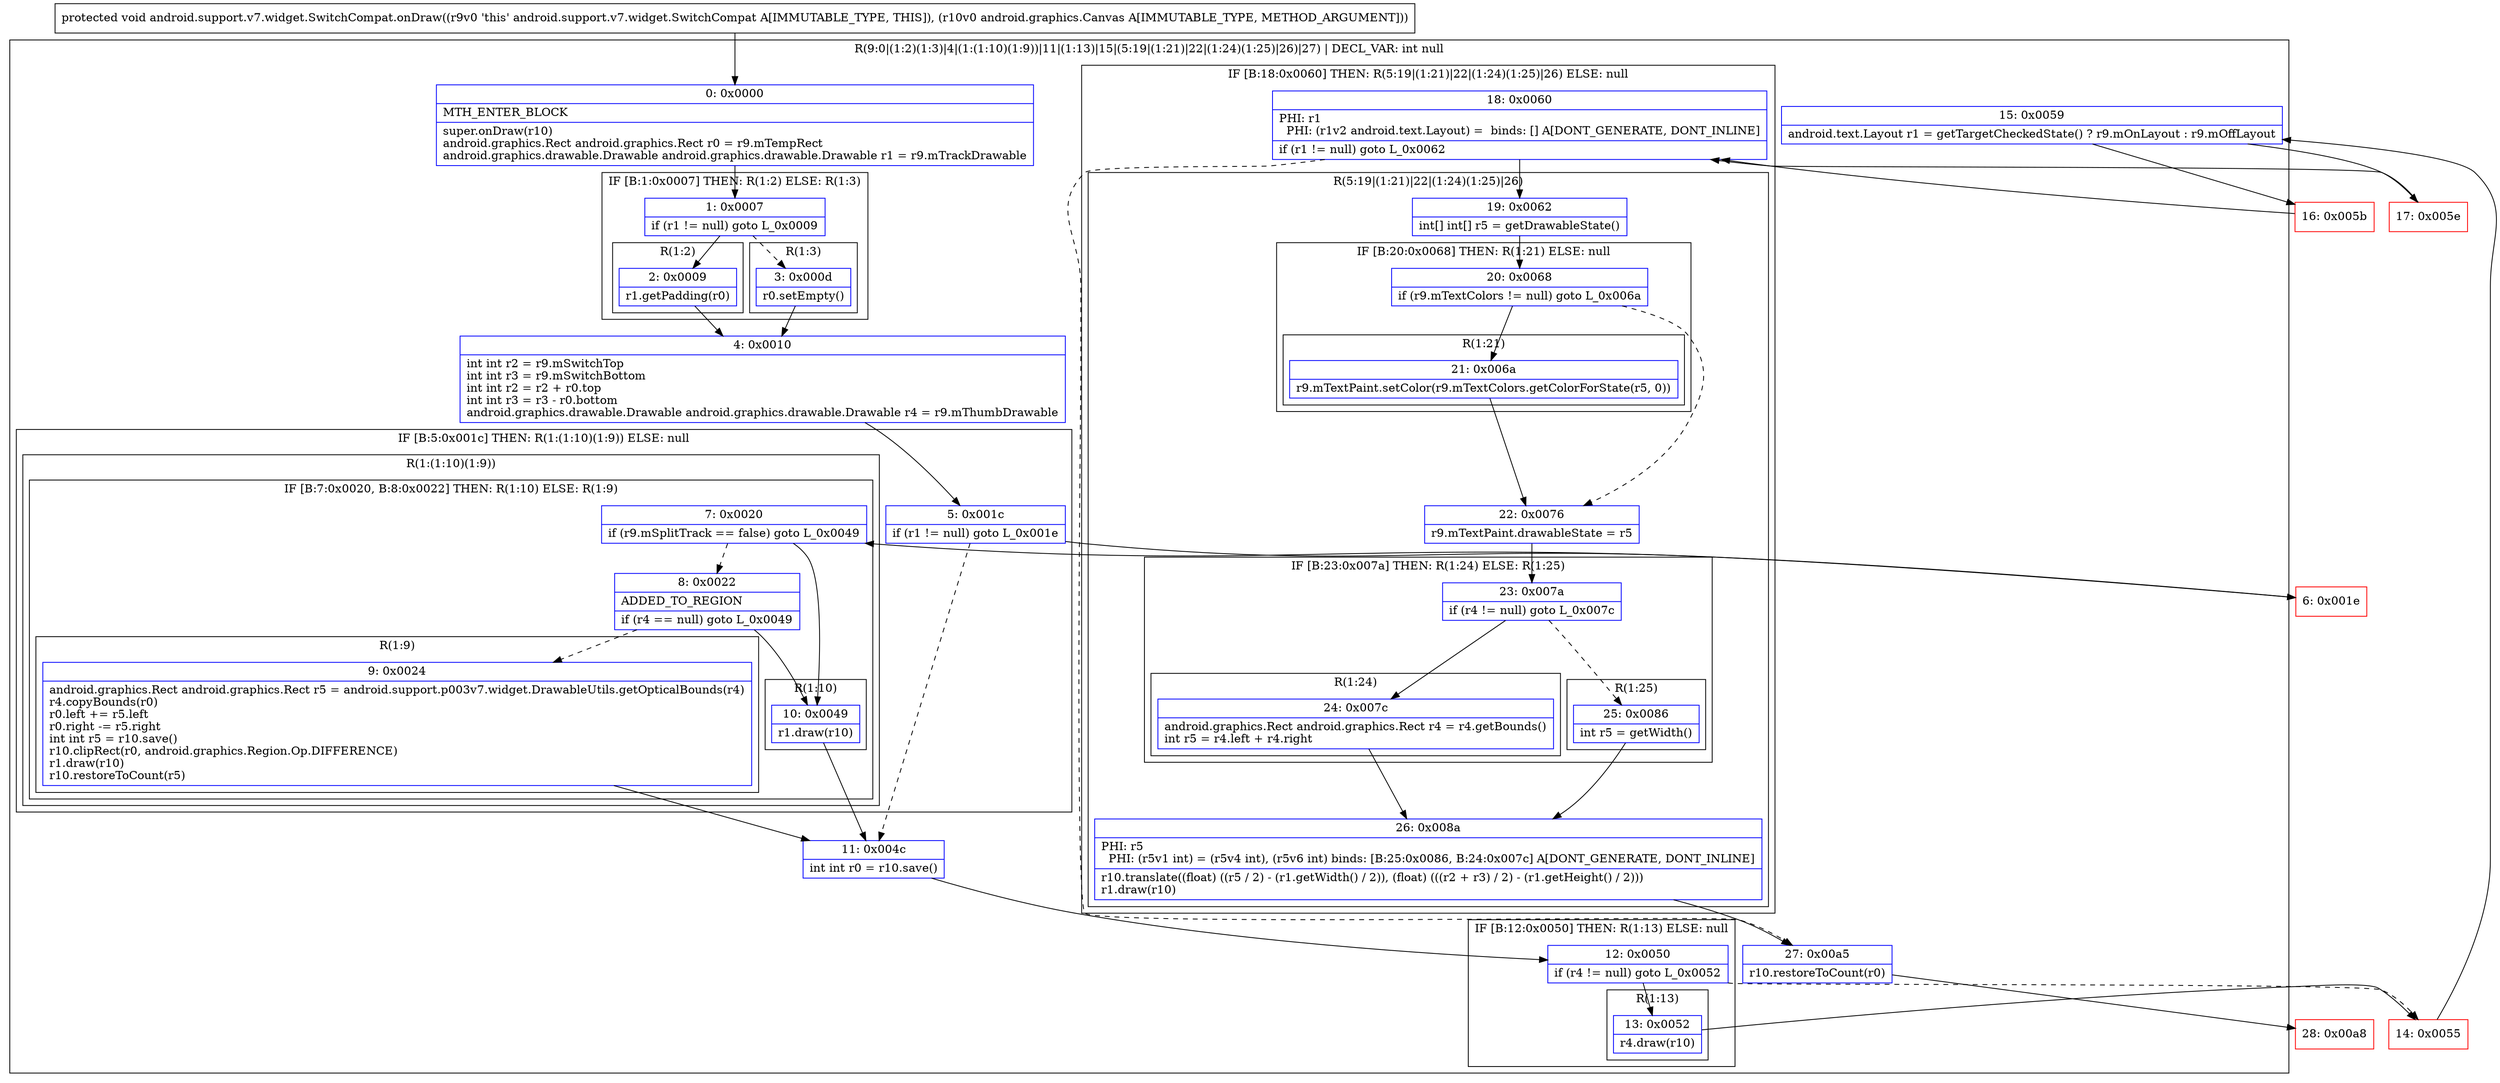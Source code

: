 digraph "CFG forandroid.support.v7.widget.SwitchCompat.onDraw(Landroid\/graphics\/Canvas;)V" {
subgraph cluster_Region_2145831355 {
label = "R(9:0|(1:2)(1:3)|4|(1:(1:10)(1:9))|11|(1:13)|15|(5:19|(1:21)|22|(1:24)(1:25)|26)|27) | DECL_VAR: int null\l";
node [shape=record,color=blue];
Node_0 [shape=record,label="{0\:\ 0x0000|MTH_ENTER_BLOCK\l|super.onDraw(r10)\landroid.graphics.Rect android.graphics.Rect r0 = r9.mTempRect\landroid.graphics.drawable.Drawable android.graphics.drawable.Drawable r1 = r9.mTrackDrawable\l}"];
subgraph cluster_IfRegion_195064485 {
label = "IF [B:1:0x0007] THEN: R(1:2) ELSE: R(1:3)";
node [shape=record,color=blue];
Node_1 [shape=record,label="{1\:\ 0x0007|if (r1 != null) goto L_0x0009\l}"];
subgraph cluster_Region_118418664 {
label = "R(1:2)";
node [shape=record,color=blue];
Node_2 [shape=record,label="{2\:\ 0x0009|r1.getPadding(r0)\l}"];
}
subgraph cluster_Region_1015083792 {
label = "R(1:3)";
node [shape=record,color=blue];
Node_3 [shape=record,label="{3\:\ 0x000d|r0.setEmpty()\l}"];
}
}
Node_4 [shape=record,label="{4\:\ 0x0010|int int r2 = r9.mSwitchTop\lint int r3 = r9.mSwitchBottom\lint int r2 = r2 + r0.top\lint int r3 = r3 \- r0.bottom\landroid.graphics.drawable.Drawable android.graphics.drawable.Drawable r4 = r9.mThumbDrawable\l}"];
subgraph cluster_IfRegion_2075768469 {
label = "IF [B:5:0x001c] THEN: R(1:(1:10)(1:9)) ELSE: null";
node [shape=record,color=blue];
Node_5 [shape=record,label="{5\:\ 0x001c|if (r1 != null) goto L_0x001e\l}"];
subgraph cluster_Region_1486620475 {
label = "R(1:(1:10)(1:9))";
node [shape=record,color=blue];
subgraph cluster_IfRegion_481496899 {
label = "IF [B:7:0x0020, B:8:0x0022] THEN: R(1:10) ELSE: R(1:9)";
node [shape=record,color=blue];
Node_7 [shape=record,label="{7\:\ 0x0020|if (r9.mSplitTrack == false) goto L_0x0049\l}"];
Node_8 [shape=record,label="{8\:\ 0x0022|ADDED_TO_REGION\l|if (r4 == null) goto L_0x0049\l}"];
subgraph cluster_Region_1083888257 {
label = "R(1:10)";
node [shape=record,color=blue];
Node_10 [shape=record,label="{10\:\ 0x0049|r1.draw(r10)\l}"];
}
subgraph cluster_Region_1111670855 {
label = "R(1:9)";
node [shape=record,color=blue];
Node_9 [shape=record,label="{9\:\ 0x0024|android.graphics.Rect android.graphics.Rect r5 = android.support.p003v7.widget.DrawableUtils.getOpticalBounds(r4)\lr4.copyBounds(r0)\lr0.left += r5.left\lr0.right \-= r5.right\lint int r5 = r10.save()\lr10.clipRect(r0, android.graphics.Region.Op.DIFFERENCE)\lr1.draw(r10)\lr10.restoreToCount(r5)\l}"];
}
}
}
}
Node_11 [shape=record,label="{11\:\ 0x004c|int int r0 = r10.save()\l}"];
subgraph cluster_IfRegion_705175390 {
label = "IF [B:12:0x0050] THEN: R(1:13) ELSE: null";
node [shape=record,color=blue];
Node_12 [shape=record,label="{12\:\ 0x0050|if (r4 != null) goto L_0x0052\l}"];
subgraph cluster_Region_1016127044 {
label = "R(1:13)";
node [shape=record,color=blue];
Node_13 [shape=record,label="{13\:\ 0x0052|r4.draw(r10)\l}"];
}
}
Node_15 [shape=record,label="{15\:\ 0x0059|android.text.Layout r1 = getTargetCheckedState() ? r9.mOnLayout : r9.mOffLayout\l}"];
subgraph cluster_IfRegion_893231005 {
label = "IF [B:18:0x0060] THEN: R(5:19|(1:21)|22|(1:24)(1:25)|26) ELSE: null";
node [shape=record,color=blue];
Node_18 [shape=record,label="{18\:\ 0x0060|PHI: r1 \l  PHI: (r1v2 android.text.Layout) =  binds: [] A[DONT_GENERATE, DONT_INLINE]\l|if (r1 != null) goto L_0x0062\l}"];
subgraph cluster_Region_344875565 {
label = "R(5:19|(1:21)|22|(1:24)(1:25)|26)";
node [shape=record,color=blue];
Node_19 [shape=record,label="{19\:\ 0x0062|int[] int[] r5 = getDrawableState()\l}"];
subgraph cluster_IfRegion_15275993 {
label = "IF [B:20:0x0068] THEN: R(1:21) ELSE: null";
node [shape=record,color=blue];
Node_20 [shape=record,label="{20\:\ 0x0068|if (r9.mTextColors != null) goto L_0x006a\l}"];
subgraph cluster_Region_266667392 {
label = "R(1:21)";
node [shape=record,color=blue];
Node_21 [shape=record,label="{21\:\ 0x006a|r9.mTextPaint.setColor(r9.mTextColors.getColorForState(r5, 0))\l}"];
}
}
Node_22 [shape=record,label="{22\:\ 0x0076|r9.mTextPaint.drawableState = r5\l}"];
subgraph cluster_IfRegion_1533562097 {
label = "IF [B:23:0x007a] THEN: R(1:24) ELSE: R(1:25)";
node [shape=record,color=blue];
Node_23 [shape=record,label="{23\:\ 0x007a|if (r4 != null) goto L_0x007c\l}"];
subgraph cluster_Region_1596299720 {
label = "R(1:24)";
node [shape=record,color=blue];
Node_24 [shape=record,label="{24\:\ 0x007c|android.graphics.Rect android.graphics.Rect r4 = r4.getBounds()\lint r5 = r4.left + r4.right\l}"];
}
subgraph cluster_Region_385081161 {
label = "R(1:25)";
node [shape=record,color=blue];
Node_25 [shape=record,label="{25\:\ 0x0086|int r5 = getWidth()\l}"];
}
}
Node_26 [shape=record,label="{26\:\ 0x008a|PHI: r5 \l  PHI: (r5v1 int) = (r5v4 int), (r5v6 int) binds: [B:25:0x0086, B:24:0x007c] A[DONT_GENERATE, DONT_INLINE]\l|r10.translate((float) ((r5 \/ 2) \- (r1.getWidth() \/ 2)), (float) (((r2 + r3) \/ 2) \- (r1.getHeight() \/ 2)))\lr1.draw(r10)\l}"];
}
}
Node_27 [shape=record,label="{27\:\ 0x00a5|r10.restoreToCount(r0)\l}"];
}
Node_6 [shape=record,color=red,label="{6\:\ 0x001e}"];
Node_14 [shape=record,color=red,label="{14\:\ 0x0055}"];
Node_16 [shape=record,color=red,label="{16\:\ 0x005b}"];
Node_17 [shape=record,color=red,label="{17\:\ 0x005e}"];
Node_28 [shape=record,color=red,label="{28\:\ 0x00a8}"];
MethodNode[shape=record,label="{protected void android.support.v7.widget.SwitchCompat.onDraw((r9v0 'this' android.support.v7.widget.SwitchCompat A[IMMUTABLE_TYPE, THIS]), (r10v0 android.graphics.Canvas A[IMMUTABLE_TYPE, METHOD_ARGUMENT])) }"];
MethodNode -> Node_0;
Node_0 -> Node_1;
Node_1 -> Node_2;
Node_1 -> Node_3[style=dashed];
Node_2 -> Node_4;
Node_3 -> Node_4;
Node_4 -> Node_5;
Node_5 -> Node_6;
Node_5 -> Node_11[style=dashed];
Node_7 -> Node_8[style=dashed];
Node_7 -> Node_10;
Node_8 -> Node_9[style=dashed];
Node_8 -> Node_10;
Node_10 -> Node_11;
Node_9 -> Node_11;
Node_11 -> Node_12;
Node_12 -> Node_13;
Node_12 -> Node_14[style=dashed];
Node_13 -> Node_14;
Node_15 -> Node_16;
Node_15 -> Node_17;
Node_18 -> Node_19;
Node_18 -> Node_27[style=dashed];
Node_19 -> Node_20;
Node_20 -> Node_21;
Node_20 -> Node_22[style=dashed];
Node_21 -> Node_22;
Node_22 -> Node_23;
Node_23 -> Node_24;
Node_23 -> Node_25[style=dashed];
Node_24 -> Node_26;
Node_25 -> Node_26;
Node_26 -> Node_27;
Node_27 -> Node_28;
Node_6 -> Node_7;
Node_14 -> Node_15;
Node_16 -> Node_18;
Node_17 -> Node_18;
}

